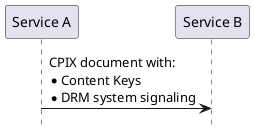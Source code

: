 @startuml
hide footbox

participant "Service A" as A
participant "Service B" as B

A->B: CPIX document with:\n\
* Content Keys\n\
* DRM system signaling

@enduml
